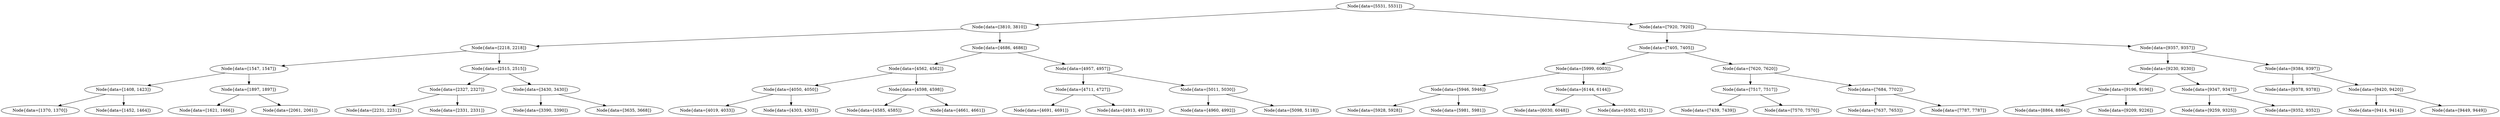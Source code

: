 digraph G{
240650537 [label="Node{data=[5531, 5531]}"]
240650537 -> 483422889
483422889 [label="Node{data=[3810, 3810]}"]
483422889 -> 2088051243
2088051243 [label="Node{data=[2218, 2218]}"]
2088051243 -> 1277181601
1277181601 [label="Node{data=[1547, 1547]}"]
1277181601 -> 41903949
41903949 [label="Node{data=[1408, 1423]}"]
41903949 -> 488970385
488970385 [label="Node{data=[1370, 1370]}"]
41903949 -> 1209271652
1209271652 [label="Node{data=[1452, 1464]}"]
1277181601 -> 93122545
93122545 [label="Node{data=[1897, 1897]}"]
93122545 -> 2083562754
2083562754 [label="Node{data=[1621, 1666]}"]
93122545 -> 1239731077
1239731077 [label="Node{data=[2061, 2061]}"]
2088051243 -> 557041912
557041912 [label="Node{data=[2515, 2515]}"]
557041912 -> 1134712904
1134712904 [label="Node{data=[2327, 2327]}"]
1134712904 -> 985922955
985922955 [label="Node{data=[2231, 2231]}"]
1134712904 -> 1435804085
1435804085 [label="Node{data=[2331, 2331]}"]
557041912 -> 1784662007
1784662007 [label="Node{data=[3430, 3430]}"]
1784662007 -> 997110508
997110508 [label="Node{data=[3390, 3390]}"]
1784662007 -> 509886383
509886383 [label="Node{data=[3635, 3668]}"]
483422889 -> 1854778591
1854778591 [label="Node{data=[4686, 4686]}"]
1854778591 -> 2054798982
2054798982 [label="Node{data=[4562, 4562]}"]
2054798982 -> 885951223
885951223 [label="Node{data=[4050, 4050]}"]
885951223 -> 191382150
191382150 [label="Node{data=[4019, 4033]}"]
885951223 -> 142666848
142666848 [label="Node{data=[4303, 4303]}"]
2054798982 -> 1060830840
1060830840 [label="Node{data=[4598, 4598]}"]
1060830840 -> 2137211482
2137211482 [label="Node{data=[4585, 4585]}"]
1060830840 -> 920011586
920011586 [label="Node{data=[4661, 4661]}"]
1854778591 -> 968514068
968514068 [label="Node{data=[4957, 4957]}"]
968514068 -> 1360767589
1360767589 [label="Node{data=[4711, 4727]}"]
1360767589 -> 873415566
873415566 [label="Node{data=[4691, 4691]}"]
1360767589 -> 818403870
818403870 [label="Node{data=[4913, 4913]}"]
968514068 -> 1531333864
1531333864 [label="Node{data=[5011, 5030]}"]
1531333864 -> 1468177767
1468177767 [label="Node{data=[4960, 4992]}"]
1531333864 -> 434091818
434091818 [label="Node{data=[5098, 5118]}"]
240650537 -> 398887205
398887205 [label="Node{data=[7920, 7920]}"]
398887205 -> 2114889273
2114889273 [label="Node{data=[7405, 7405]}"]
2114889273 -> 1025799482
1025799482 [label="Node{data=[5999, 6003]}"]
1025799482 -> 1504109395
1504109395 [label="Node{data=[5946, 5946]}"]
1504109395 -> 2047526627
2047526627 [label="Node{data=[5928, 5928]}"]
1504109395 -> 1908316405
1908316405 [label="Node{data=[5981, 5981]}"]
1025799482 -> 1873653341
1873653341 [label="Node{data=[6144, 6144]}"]
1873653341 -> 25126016
25126016 [label="Node{data=[6030, 6048]}"]
1873653341 -> 762218386
762218386 [label="Node{data=[6502, 6521]}"]
2114889273 -> 672320506
672320506 [label="Node{data=[7620, 7620]}"]
672320506 -> 718231523
718231523 [label="Node{data=[7517, 7517]}"]
718231523 -> 1349414238
1349414238 [label="Node{data=[7439, 7439]}"]
718231523 -> 157627094
157627094 [label="Node{data=[7570, 7570]}"]
672320506 -> 932607259
932607259 [label="Node{data=[7684, 7702]}"]
932607259 -> 1740000325
1740000325 [label="Node{data=[7637, 7653]}"]
932607259 -> 1142020464
1142020464 [label="Node{data=[7787, 7787]}"]
398887205 -> 1682092198
1682092198 [label="Node{data=[9357, 9357]}"]
1682092198 -> 1626877848
1626877848 [label="Node{data=[9230, 9230]}"]
1626877848 -> 905544614
905544614 [label="Node{data=[9196, 9196]}"]
905544614 -> 2137589296
2137589296 [label="Node{data=[8864, 8864]}"]
905544614 -> 249515771
249515771 [label="Node{data=[9209, 9226]}"]
1626877848 -> 796533847
796533847 [label="Node{data=[9347, 9347]}"]
796533847 -> 1449621165
1449621165 [label="Node{data=[9259, 9325]}"]
796533847 -> 1627960023
1627960023 [label="Node{data=[9352, 9352]}"]
1682092198 -> 357863579
357863579 [label="Node{data=[9384, 9397]}"]
357863579 -> 1811044090
1811044090 [label="Node{data=[9378, 9378]}"]
357863579 -> 114132791
114132791 [label="Node{data=[9420, 9420]}"]
114132791 -> 586617651
586617651 [label="Node{data=[9414, 9414]}"]
114132791 -> 328638398
328638398 [label="Node{data=[9449, 9449]}"]
}